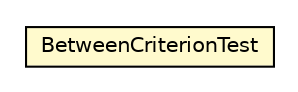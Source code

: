 #!/usr/local/bin/dot
#
# Class diagram 
# Generated by UMLGraph version R5_6_6-8-g8d7759 (http://www.umlgraph.org/)
#

digraph G {
	edge [fontname="Helvetica",fontsize=10,labelfontname="Helvetica",labelfontsize=10];
	node [fontname="Helvetica",fontsize=10,shape=plaintext];
	nodesep=0.25;
	ranksep=0.5;
	// org.dayatang.domain.internal.BetweenCriterionTest
	c1094 [label=<<table title="org.dayatang.domain.internal.BetweenCriterionTest" border="0" cellborder="1" cellspacing="0" cellpadding="2" port="p" bgcolor="lemonChiffon" href="./BetweenCriterionTest.html">
		<tr><td><table border="0" cellspacing="0" cellpadding="1">
<tr><td align="center" balign="center"> BetweenCriterionTest </td></tr>
		</table></td></tr>
		</table>>, URL="./BetweenCriterionTest.html", fontname="Helvetica", fontcolor="black", fontsize=10.0];
}

